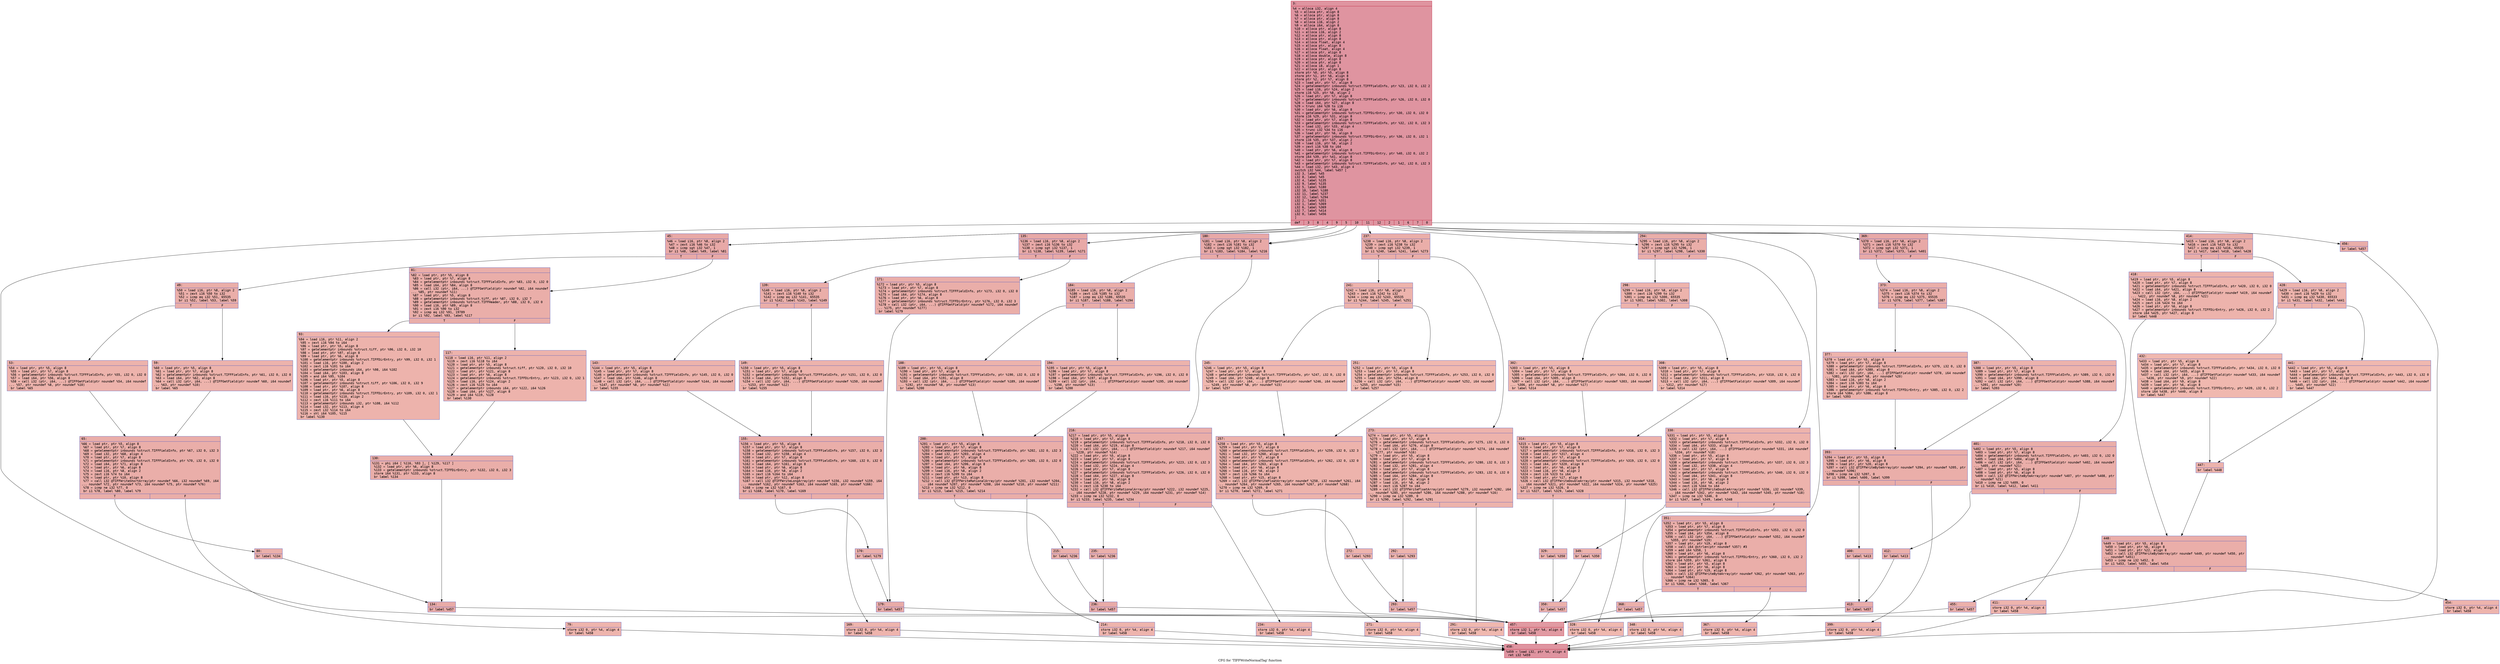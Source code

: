 digraph "CFG for 'TIFFWriteNormalTag' function" {
	label="CFG for 'TIFFWriteNormalTag' function";

	Node0x6000017fc1e0 [shape=record,color="#b70d28ff", style=filled, fillcolor="#b70d2870" fontname="Courier",label="{3:\l|  %4 = alloca i32, align 4\l  %5 = alloca ptr, align 8\l  %6 = alloca ptr, align 8\l  %7 = alloca ptr, align 8\l  %8 = alloca i16, align 2\l  %9 = alloca i64, align 8\l  %10 = alloca ptr, align 8\l  %11 = alloca i16, align 2\l  %12 = alloca ptr, align 8\l  %13 = alloca ptr, align 8\l  %14 = alloca float, align 4\l  %15 = alloca ptr, align 8\l  %16 = alloca float, align 4\l  %17 = alloca ptr, align 8\l  %18 = alloca double, align 8\l  %19 = alloca ptr, align 8\l  %20 = alloca ptr, align 8\l  %21 = alloca i8, align 1\l  %22 = alloca ptr, align 8\l  store ptr %0, ptr %5, align 8\l  store ptr %1, ptr %6, align 8\l  store ptr %2, ptr %7, align 8\l  %23 = load ptr, ptr %7, align 8\l  %24 = getelementptr inbounds %struct.TIFFFieldInfo, ptr %23, i32 0, i32 2\l  %25 = load i16, ptr %24, align 2\l  store i16 %25, ptr %8, align 2\l  %26 = load ptr, ptr %7, align 8\l  %27 = getelementptr inbounds %struct.TIFFFieldInfo, ptr %26, i32 0, i32 0\l  %28 = load i64, ptr %27, align 8\l  %29 = trunc i64 %28 to i16\l  %30 = load ptr, ptr %6, align 8\l  %31 = getelementptr inbounds %struct.TIFFDirEntry, ptr %30, i32 0, i32 0\l  store i16 %29, ptr %31, align 8\l  %32 = load ptr, ptr %7, align 8\l  %33 = getelementptr inbounds %struct.TIFFFieldInfo, ptr %32, i32 0, i32 3\l  %34 = load i32, ptr %33, align 4\l  %35 = trunc i32 %34 to i16\l  %36 = load ptr, ptr %6, align 8\l  %37 = getelementptr inbounds %struct.TIFFDirEntry, ptr %36, i32 0, i32 1\l  store i16 %35, ptr %37, align 2\l  %38 = load i16, ptr %8, align 2\l  %39 = zext i16 %38 to i64\l  %40 = load ptr, ptr %6, align 8\l  %41 = getelementptr inbounds %struct.TIFFDirEntry, ptr %40, i32 0, i32 2\l  store i64 %39, ptr %41, align 8\l  %42 = load ptr, ptr %7, align 8\l  %43 = getelementptr inbounds %struct.TIFFFieldInfo, ptr %42, i32 0, i32 3\l  %44 = load i32, ptr %43, align 4\l  switch i32 %44, label %457 [\l    i32 3, label %45\l    i32 8, label %45\l    i32 4, label %135\l    i32 9, label %135\l    i32 5, label %180\l    i32 10, label %180\l    i32 11, label %237\l    i32 12, label %294\l    i32 2, label %351\l    i32 1, label %369\l    i32 6, label %369\l    i32 7, label %414\l    i32 0, label %456\l  ]\l|{<s0>def|<s1>3|<s2>8|<s3>4|<s4>9|<s5>5|<s6>10|<s7>11|<s8>12|<s9>2|<s10>1|<s11>6|<s12>7|<s13>0}}"];
	Node0x6000017fc1e0:s0 -> Node0x6000017fda90[tooltip="3 -> 457\nProbability 7.14%" ];
	Node0x6000017fc1e0:s1 -> Node0x6000017fc230[tooltip="3 -> 45\nProbability 14.29%" ];
	Node0x6000017fc1e0:s2 -> Node0x6000017fc230[tooltip="3 -> 45\nProbability 14.29%" ];
	Node0x6000017fc1e0:s3 -> Node0x6000017fc5f0[tooltip="3 -> 135\nProbability 14.29%" ];
	Node0x6000017fc1e0:s4 -> Node0x6000017fc5f0[tooltip="3 -> 135\nProbability 14.29%" ];
	Node0x6000017fc1e0:s5 -> Node0x6000017fc8c0[tooltip="3 -> 180\nProbability 14.29%" ];
	Node0x6000017fc1e0:s6 -> Node0x6000017fc8c0[tooltip="3 -> 180\nProbability 14.29%" ];
	Node0x6000017fc1e0:s7 -> Node0x6000017fcc30[tooltip="3 -> 237\nProbability 7.14%" ];
	Node0x6000017fc1e0:s8 -> Node0x6000017fcfa0[tooltip="3 -> 294\nProbability 7.14%" ];
	Node0x6000017fc1e0:s9 -> Node0x6000017fd310[tooltip="3 -> 351\nProbability 7.14%" ];
	Node0x6000017fc1e0:s10 -> Node0x6000017fd400[tooltip="3 -> 369\nProbability 14.29%" ];
	Node0x6000017fc1e0:s11 -> Node0x6000017fd400[tooltip="3 -> 369\nProbability 14.29%" ];
	Node0x6000017fc1e0:s12 -> Node0x6000017fd770[tooltip="3 -> 414\nProbability 7.14%" ];
	Node0x6000017fc1e0:s13 -> Node0x6000017fda40[tooltip="3 -> 456\nProbability 7.14%" ];
	Node0x6000017fc230 [shape=record,color="#3d50c3ff", style=filled, fillcolor="#ca3b3770" fontname="Courier",label="{45:\l|  %46 = load i16, ptr %8, align 2\l  %47 = zext i16 %46 to i32\l  %48 = icmp sgt i32 %47, 1\l  br i1 %48, label %49, label %81\l|{<s0>T|<s1>F}}"];
	Node0x6000017fc230:s0 -> Node0x6000017fc280[tooltip="45 -> 49\nProbability 50.00%" ];
	Node0x6000017fc230:s1 -> Node0x6000017fc460[tooltip="45 -> 81\nProbability 50.00%" ];
	Node0x6000017fc280 [shape=record,color="#3d50c3ff", style=filled, fillcolor="#d0473d70" fontname="Courier",label="{49:\l|  %50 = load i16, ptr %8, align 2\l  %51 = zext i16 %50 to i32\l  %52 = icmp eq i32 %51, 65535\l  br i1 %52, label %53, label %59\l|{<s0>T|<s1>F}}"];
	Node0x6000017fc280:s0 -> Node0x6000017fc2d0[tooltip="49 -> 53\nProbability 50.00%" ];
	Node0x6000017fc280:s1 -> Node0x6000017fc320[tooltip="49 -> 59\nProbability 50.00%" ];
	Node0x6000017fc2d0 [shape=record,color="#3d50c3ff", style=filled, fillcolor="#d6524470" fontname="Courier",label="{53:\l|  %54 = load ptr, ptr %5, align 8\l  %55 = load ptr, ptr %7, align 8\l  %56 = getelementptr inbounds %struct.TIFFFieldInfo, ptr %55, i32 0, i32 0\l  %57 = load i64, ptr %56, align 8\l  %58 = call i32 (ptr, i64, ...) @TIFFGetField(ptr noundef %54, i64 noundef\l... %57, ptr noundef %8, ptr noundef %10)\l  br label %65\l}"];
	Node0x6000017fc2d0 -> Node0x6000017fc370[tooltip="53 -> 65\nProbability 100.00%" ];
	Node0x6000017fc320 [shape=record,color="#3d50c3ff", style=filled, fillcolor="#d6524470" fontname="Courier",label="{59:\l|  %60 = load ptr, ptr %5, align 8\l  %61 = load ptr, ptr %7, align 8\l  %62 = getelementptr inbounds %struct.TIFFFieldInfo, ptr %61, i32 0, i32 0\l  %63 = load i64, ptr %62, align 8\l  %64 = call i32 (ptr, i64, ...) @TIFFGetField(ptr noundef %60, i64 noundef\l... %63, ptr noundef %10)\l  br label %65\l}"];
	Node0x6000017fc320 -> Node0x6000017fc370[tooltip="59 -> 65\nProbability 100.00%" ];
	Node0x6000017fc370 [shape=record,color="#3d50c3ff", style=filled, fillcolor="#d0473d70" fontname="Courier",label="{65:\l|  %66 = load ptr, ptr %5, align 8\l  %67 = load ptr, ptr %7, align 8\l  %68 = getelementptr inbounds %struct.TIFFFieldInfo, ptr %67, i32 0, i32 3\l  %69 = load i32, ptr %68, align 4\l  %70 = load ptr, ptr %7, align 8\l  %71 = getelementptr inbounds %struct.TIFFFieldInfo, ptr %70, i32 0, i32 0\l  %72 = load i64, ptr %71, align 8\l  %73 = load ptr, ptr %6, align 8\l  %74 = load i16, ptr %8, align 2\l  %75 = zext i16 %74 to i64\l  %76 = load ptr, ptr %10, align 8\l  %77 = call i32 @TIFFWriteShortArray(ptr noundef %66, i32 noundef %69, i64\l... noundef %72, ptr noundef %73, i64 noundef %75, ptr noundef %76)\l  %78 = icmp ne i32 %77, 0\l  br i1 %78, label %80, label %79\l|{<s0>T|<s1>F}}"];
	Node0x6000017fc370:s0 -> Node0x6000017fc410[tooltip="65 -> 80\nProbability 62.50%" ];
	Node0x6000017fc370:s1 -> Node0x6000017fc3c0[tooltip="65 -> 79\nProbability 37.50%" ];
	Node0x6000017fc3c0 [shape=record,color="#3d50c3ff", style=filled, fillcolor="#d8564670" fontname="Courier",label="{79:\l|  store i32 0, ptr %4, align 4\l  br label %458\l}"];
	Node0x6000017fc3c0 -> Node0x6000017fdae0[tooltip="79 -> 458\nProbability 100.00%" ];
	Node0x6000017fc410 [shape=record,color="#3d50c3ff", style=filled, fillcolor="#d24b4070" fontname="Courier",label="{80:\l|  br label %134\l}"];
	Node0x6000017fc410 -> Node0x6000017fc5a0[tooltip="80 -> 134\nProbability 100.00%" ];
	Node0x6000017fc460 [shape=record,color="#3d50c3ff", style=filled, fillcolor="#d0473d70" fontname="Courier",label="{81:\l|  %82 = load ptr, ptr %5, align 8\l  %83 = load ptr, ptr %7, align 8\l  %84 = getelementptr inbounds %struct.TIFFFieldInfo, ptr %83, i32 0, i32 0\l  %85 = load i64, ptr %84, align 8\l  %86 = call i32 (ptr, i64, ...) @TIFFGetField(ptr noundef %82, i64 noundef\l... %85, ptr noundef %11)\l  %87 = load ptr, ptr %5, align 8\l  %88 = getelementptr inbounds %struct.tiff, ptr %87, i32 0, i32 7\l  %89 = getelementptr inbounds %struct.TIFFHeader, ptr %88, i32 0, i32 0\l  %90 = load i16, ptr %89, align 8\l  %91 = zext i16 %90 to i32\l  %92 = icmp eq i32 %91, 19789\l  br i1 %92, label %93, label %117\l|{<s0>T|<s1>F}}"];
	Node0x6000017fc460:s0 -> Node0x6000017fc4b0[tooltip="81 -> 93\nProbability 50.00%" ];
	Node0x6000017fc460:s1 -> Node0x6000017fc500[tooltip="81 -> 117\nProbability 50.00%" ];
	Node0x6000017fc4b0 [shape=record,color="#3d50c3ff", style=filled, fillcolor="#d6524470" fontname="Courier",label="{93:\l|  %94 = load i16, ptr %11, align 2\l  %95 = zext i16 %94 to i64\l  %96 = load ptr, ptr %5, align 8\l  %97 = getelementptr inbounds %struct.tiff, ptr %96, i32 0, i32 10\l  %98 = load ptr, ptr %97, align 8\l  %99 = load ptr, ptr %6, align 8\l  %100 = getelementptr inbounds %struct.TIFFDirEntry, ptr %99, i32 0, i32 1\l  %101 = load i16, ptr %100, align 2\l  %102 = zext i16 %101 to i64\l  %103 = getelementptr inbounds i64, ptr %98, i64 %102\l  %104 = load i64, ptr %103, align 8\l  %105 = and i64 %95, %104\l  %106 = load ptr, ptr %5, align 8\l  %107 = getelementptr inbounds %struct.tiff, ptr %106, i32 0, i32 9\l  %108 = load ptr, ptr %107, align 8\l  %109 = load ptr, ptr %6, align 8\l  %110 = getelementptr inbounds %struct.TIFFDirEntry, ptr %109, i32 0, i32 1\l  %111 = load i16, ptr %110, align 2\l  %112 = zext i16 %111 to i64\l  %113 = getelementptr inbounds i32, ptr %108, i64 %112\l  %114 = load i32, ptr %113, align 4\l  %115 = zext i32 %114 to i64\l  %116 = shl i64 %105, %115\l  br label %130\l}"];
	Node0x6000017fc4b0 -> Node0x6000017fc550[tooltip="93 -> 130\nProbability 100.00%" ];
	Node0x6000017fc500 [shape=record,color="#3d50c3ff", style=filled, fillcolor="#d6524470" fontname="Courier",label="{117:\l|  %118 = load i16, ptr %11, align 2\l  %119 = zext i16 %118 to i64\l  %120 = load ptr, ptr %5, align 8\l  %121 = getelementptr inbounds %struct.tiff, ptr %120, i32 0, i32 10\l  %122 = load ptr, ptr %121, align 8\l  %123 = load ptr, ptr %6, align 8\l  %124 = getelementptr inbounds %struct.TIFFDirEntry, ptr %123, i32 0, i32 1\l  %125 = load i16, ptr %124, align 2\l  %126 = zext i16 %125 to i64\l  %127 = getelementptr inbounds i64, ptr %122, i64 %126\l  %128 = load i64, ptr %127, align 8\l  %129 = and i64 %119, %128\l  br label %130\l}"];
	Node0x6000017fc500 -> Node0x6000017fc550[tooltip="117 -> 130\nProbability 100.00%" ];
	Node0x6000017fc550 [shape=record,color="#3d50c3ff", style=filled, fillcolor="#d0473d70" fontname="Courier",label="{130:\l|  %131 = phi i64 [ %116, %93 ], [ %129, %117 ]\l  %132 = load ptr, ptr %6, align 8\l  %133 = getelementptr inbounds %struct.TIFFDirEntry, ptr %132, i32 0, i32 3\l  store i64 %131, ptr %133, align 8\l  br label %134\l}"];
	Node0x6000017fc550 -> Node0x6000017fc5a0[tooltip="130 -> 134\nProbability 100.00%" ];
	Node0x6000017fc5a0 [shape=record,color="#3d50c3ff", style=filled, fillcolor="#cc403a70" fontname="Courier",label="{134:\l|  br label %457\l}"];
	Node0x6000017fc5a0 -> Node0x6000017fda90[tooltip="134 -> 457\nProbability 100.00%" ];
	Node0x6000017fc5f0 [shape=record,color="#3d50c3ff", style=filled, fillcolor="#ca3b3770" fontname="Courier",label="{135:\l|  %136 = load i16, ptr %8, align 2\l  %137 = zext i16 %136 to i32\l  %138 = icmp sgt i32 %137, 1\l  br i1 %138, label %139, label %171\l|{<s0>T|<s1>F}}"];
	Node0x6000017fc5f0:s0 -> Node0x6000017fc640[tooltip="135 -> 139\nProbability 50.00%" ];
	Node0x6000017fc5f0:s1 -> Node0x6000017fc820[tooltip="135 -> 171\nProbability 50.00%" ];
	Node0x6000017fc640 [shape=record,color="#3d50c3ff", style=filled, fillcolor="#d0473d70" fontname="Courier",label="{139:\l|  %140 = load i16, ptr %8, align 2\l  %141 = zext i16 %140 to i32\l  %142 = icmp eq i32 %141, 65535\l  br i1 %142, label %143, label %149\l|{<s0>T|<s1>F}}"];
	Node0x6000017fc640:s0 -> Node0x6000017fc690[tooltip="139 -> 143\nProbability 50.00%" ];
	Node0x6000017fc640:s1 -> Node0x6000017fc6e0[tooltip="139 -> 149\nProbability 50.00%" ];
	Node0x6000017fc690 [shape=record,color="#3d50c3ff", style=filled, fillcolor="#d6524470" fontname="Courier",label="{143:\l|  %144 = load ptr, ptr %5, align 8\l  %145 = load ptr, ptr %7, align 8\l  %146 = getelementptr inbounds %struct.TIFFFieldInfo, ptr %145, i32 0, i32 0\l  %147 = load i64, ptr %146, align 8\l  %148 = call i32 (ptr, i64, ...) @TIFFGetField(ptr noundef %144, i64 noundef\l... %147, ptr noundef %8, ptr noundef %12)\l  br label %155\l}"];
	Node0x6000017fc690 -> Node0x6000017fc730[tooltip="143 -> 155\nProbability 100.00%" ];
	Node0x6000017fc6e0 [shape=record,color="#3d50c3ff", style=filled, fillcolor="#d6524470" fontname="Courier",label="{149:\l|  %150 = load ptr, ptr %5, align 8\l  %151 = load ptr, ptr %7, align 8\l  %152 = getelementptr inbounds %struct.TIFFFieldInfo, ptr %151, i32 0, i32 0\l  %153 = load i64, ptr %152, align 8\l  %154 = call i32 (ptr, i64, ...) @TIFFGetField(ptr noundef %150, i64 noundef\l... %153, ptr noundef %12)\l  br label %155\l}"];
	Node0x6000017fc6e0 -> Node0x6000017fc730[tooltip="149 -> 155\nProbability 100.00%" ];
	Node0x6000017fc730 [shape=record,color="#3d50c3ff", style=filled, fillcolor="#d0473d70" fontname="Courier",label="{155:\l|  %156 = load ptr, ptr %5, align 8\l  %157 = load ptr, ptr %7, align 8\l  %158 = getelementptr inbounds %struct.TIFFFieldInfo, ptr %157, i32 0, i32 3\l  %159 = load i32, ptr %158, align 4\l  %160 = load ptr, ptr %7, align 8\l  %161 = getelementptr inbounds %struct.TIFFFieldInfo, ptr %160, i32 0, i32 0\l  %162 = load i64, ptr %161, align 8\l  %163 = load ptr, ptr %6, align 8\l  %164 = load i16, ptr %8, align 2\l  %165 = zext i16 %164 to i64\l  %166 = load ptr, ptr %12, align 8\l  %167 = call i32 @TIFFWriteLongArray(ptr noundef %156, i32 noundef %159, i64\l... noundef %162, ptr noundef %163, i64 noundef %165, ptr noundef %166)\l  %168 = icmp ne i32 %167, 0\l  br i1 %168, label %170, label %169\l|{<s0>T|<s1>F}}"];
	Node0x6000017fc730:s0 -> Node0x6000017fc7d0[tooltip="155 -> 170\nProbability 62.50%" ];
	Node0x6000017fc730:s1 -> Node0x6000017fc780[tooltip="155 -> 169\nProbability 37.50%" ];
	Node0x6000017fc780 [shape=record,color="#3d50c3ff", style=filled, fillcolor="#d8564670" fontname="Courier",label="{169:\l|  store i32 0, ptr %4, align 4\l  br label %458\l}"];
	Node0x6000017fc780 -> Node0x6000017fdae0[tooltip="169 -> 458\nProbability 100.00%" ];
	Node0x6000017fc7d0 [shape=record,color="#3d50c3ff", style=filled, fillcolor="#d24b4070" fontname="Courier",label="{170:\l|  br label %179\l}"];
	Node0x6000017fc7d0 -> Node0x6000017fc870[tooltip="170 -> 179\nProbability 100.00%" ];
	Node0x6000017fc820 [shape=record,color="#3d50c3ff", style=filled, fillcolor="#d0473d70" fontname="Courier",label="{171:\l|  %172 = load ptr, ptr %5, align 8\l  %173 = load ptr, ptr %7, align 8\l  %174 = getelementptr inbounds %struct.TIFFFieldInfo, ptr %173, i32 0, i32 0\l  %175 = load i64, ptr %174, align 8\l  %176 = load ptr, ptr %6, align 8\l  %177 = getelementptr inbounds %struct.TIFFDirEntry, ptr %176, i32 0, i32 3\l  %178 = call i32 (ptr, i64, ...) @TIFFGetField(ptr noundef %172, i64 noundef\l... %175, ptr noundef %177)\l  br label %179\l}"];
	Node0x6000017fc820 -> Node0x6000017fc870[tooltip="171 -> 179\nProbability 100.00%" ];
	Node0x6000017fc870 [shape=record,color="#3d50c3ff", style=filled, fillcolor="#cc403a70" fontname="Courier",label="{179:\l|  br label %457\l}"];
	Node0x6000017fc870 -> Node0x6000017fda90[tooltip="179 -> 457\nProbability 100.00%" ];
	Node0x6000017fc8c0 [shape=record,color="#3d50c3ff", style=filled, fillcolor="#ca3b3770" fontname="Courier",label="{180:\l|  %181 = load i16, ptr %8, align 2\l  %182 = zext i16 %181 to i32\l  %183 = icmp sgt i32 %182, 1\l  br i1 %183, label %184, label %216\l|{<s0>T|<s1>F}}"];
	Node0x6000017fc8c0:s0 -> Node0x6000017fc910[tooltip="180 -> 184\nProbability 50.00%" ];
	Node0x6000017fc8c0:s1 -> Node0x6000017fcaf0[tooltip="180 -> 216\nProbability 50.00%" ];
	Node0x6000017fc910 [shape=record,color="#3d50c3ff", style=filled, fillcolor="#d0473d70" fontname="Courier",label="{184:\l|  %185 = load i16, ptr %8, align 2\l  %186 = zext i16 %185 to i32\l  %187 = icmp eq i32 %186, 65535\l  br i1 %187, label %188, label %194\l|{<s0>T|<s1>F}}"];
	Node0x6000017fc910:s0 -> Node0x6000017fc960[tooltip="184 -> 188\nProbability 50.00%" ];
	Node0x6000017fc910:s1 -> Node0x6000017fc9b0[tooltip="184 -> 194\nProbability 50.00%" ];
	Node0x6000017fc960 [shape=record,color="#3d50c3ff", style=filled, fillcolor="#d6524470" fontname="Courier",label="{188:\l|  %189 = load ptr, ptr %5, align 8\l  %190 = load ptr, ptr %7, align 8\l  %191 = getelementptr inbounds %struct.TIFFFieldInfo, ptr %190, i32 0, i32 0\l  %192 = load i64, ptr %191, align 8\l  %193 = call i32 (ptr, i64, ...) @TIFFGetField(ptr noundef %189, i64 noundef\l... %192, ptr noundef %8, ptr noundef %13)\l  br label %200\l}"];
	Node0x6000017fc960 -> Node0x6000017fca00[tooltip="188 -> 200\nProbability 100.00%" ];
	Node0x6000017fc9b0 [shape=record,color="#3d50c3ff", style=filled, fillcolor="#d6524470" fontname="Courier",label="{194:\l|  %195 = load ptr, ptr %5, align 8\l  %196 = load ptr, ptr %7, align 8\l  %197 = getelementptr inbounds %struct.TIFFFieldInfo, ptr %196, i32 0, i32 0\l  %198 = load i64, ptr %197, align 8\l  %199 = call i32 (ptr, i64, ...) @TIFFGetField(ptr noundef %195, i64 noundef\l... %198, ptr noundef %13)\l  br label %200\l}"];
	Node0x6000017fc9b0 -> Node0x6000017fca00[tooltip="194 -> 200\nProbability 100.00%" ];
	Node0x6000017fca00 [shape=record,color="#3d50c3ff", style=filled, fillcolor="#d0473d70" fontname="Courier",label="{200:\l|  %201 = load ptr, ptr %5, align 8\l  %202 = load ptr, ptr %7, align 8\l  %203 = getelementptr inbounds %struct.TIFFFieldInfo, ptr %202, i32 0, i32 3\l  %204 = load i32, ptr %203, align 4\l  %205 = load ptr, ptr %7, align 8\l  %206 = getelementptr inbounds %struct.TIFFFieldInfo, ptr %205, i32 0, i32 0\l  %207 = load i64, ptr %206, align 8\l  %208 = load ptr, ptr %6, align 8\l  %209 = load i16, ptr %8, align 2\l  %210 = zext i16 %209 to i64\l  %211 = load ptr, ptr %13, align 8\l  %212 = call i32 @TIFFWriteRationalArray(ptr noundef %201, i32 noundef %204,\l... i64 noundef %207, ptr noundef %208, i64 noundef %210, ptr noundef %211)\l  %213 = icmp ne i32 %212, 0\l  br i1 %213, label %215, label %214\l|{<s0>T|<s1>F}}"];
	Node0x6000017fca00:s0 -> Node0x6000017fcaa0[tooltip="200 -> 215\nProbability 62.50%" ];
	Node0x6000017fca00:s1 -> Node0x6000017fca50[tooltip="200 -> 214\nProbability 37.50%" ];
	Node0x6000017fca50 [shape=record,color="#3d50c3ff", style=filled, fillcolor="#d8564670" fontname="Courier",label="{214:\l|  store i32 0, ptr %4, align 4\l  br label %458\l}"];
	Node0x6000017fca50 -> Node0x6000017fdae0[tooltip="214 -> 458\nProbability 100.00%" ];
	Node0x6000017fcaa0 [shape=record,color="#3d50c3ff", style=filled, fillcolor="#d24b4070" fontname="Courier",label="{215:\l|  br label %236\l}"];
	Node0x6000017fcaa0 -> Node0x6000017fcbe0[tooltip="215 -> 236\nProbability 100.00%" ];
	Node0x6000017fcaf0 [shape=record,color="#3d50c3ff", style=filled, fillcolor="#d0473d70" fontname="Courier",label="{216:\l|  %217 = load ptr, ptr %5, align 8\l  %218 = load ptr, ptr %7, align 8\l  %219 = getelementptr inbounds %struct.TIFFFieldInfo, ptr %218, i32 0, i32 0\l  %220 = load i64, ptr %219, align 8\l  %221 = call i32 (ptr, i64, ...) @TIFFGetField(ptr noundef %217, i64 noundef\l... %220, ptr noundef %14)\l  %222 = load ptr, ptr %5, align 8\l  %223 = load ptr, ptr %7, align 8\l  %224 = getelementptr inbounds %struct.TIFFFieldInfo, ptr %223, i32 0, i32 3\l  %225 = load i32, ptr %224, align 4\l  %226 = load ptr, ptr %7, align 8\l  %227 = getelementptr inbounds %struct.TIFFFieldInfo, ptr %226, i32 0, i32 0\l  %228 = load i64, ptr %227, align 8\l  %229 = load ptr, ptr %6, align 8\l  %230 = load i16, ptr %8, align 2\l  %231 = zext i16 %230 to i64\l  %232 = call i32 @TIFFWriteRationalArray(ptr noundef %222, i32 noundef %225,\l... i64 noundef %228, ptr noundef %229, i64 noundef %231, ptr noundef %14)\l  %233 = icmp ne i32 %232, 0\l  br i1 %233, label %235, label %234\l|{<s0>T|<s1>F}}"];
	Node0x6000017fcaf0:s0 -> Node0x6000017fcb90[tooltip="216 -> 235\nProbability 62.50%" ];
	Node0x6000017fcaf0:s1 -> Node0x6000017fcb40[tooltip="216 -> 234\nProbability 37.50%" ];
	Node0x6000017fcb40 [shape=record,color="#3d50c3ff", style=filled, fillcolor="#d8564670" fontname="Courier",label="{234:\l|  store i32 0, ptr %4, align 4\l  br label %458\l}"];
	Node0x6000017fcb40 -> Node0x6000017fdae0[tooltip="234 -> 458\nProbability 100.00%" ];
	Node0x6000017fcb90 [shape=record,color="#3d50c3ff", style=filled, fillcolor="#d24b4070" fontname="Courier",label="{235:\l|  br label %236\l}"];
	Node0x6000017fcb90 -> Node0x6000017fcbe0[tooltip="235 -> 236\nProbability 100.00%" ];
	Node0x6000017fcbe0 [shape=record,color="#3d50c3ff", style=filled, fillcolor="#cc403a70" fontname="Courier",label="{236:\l|  br label %457\l}"];
	Node0x6000017fcbe0 -> Node0x6000017fda90[tooltip="236 -> 457\nProbability 100.00%" ];
	Node0x6000017fcc30 [shape=record,color="#3d50c3ff", style=filled, fillcolor="#d0473d70" fontname="Courier",label="{237:\l|  %238 = load i16, ptr %8, align 2\l  %239 = zext i16 %238 to i32\l  %240 = icmp sgt i32 %239, 1\l  br i1 %240, label %241, label %273\l|{<s0>T|<s1>F}}"];
	Node0x6000017fcc30:s0 -> Node0x6000017fcc80[tooltip="237 -> 241\nProbability 50.00%" ];
	Node0x6000017fcc30:s1 -> Node0x6000017fce60[tooltip="237 -> 273\nProbability 50.00%" ];
	Node0x6000017fcc80 [shape=record,color="#3d50c3ff", style=filled, fillcolor="#d6524470" fontname="Courier",label="{241:\l|  %242 = load i16, ptr %8, align 2\l  %243 = zext i16 %242 to i32\l  %244 = icmp eq i32 %243, 65535\l  br i1 %244, label %245, label %251\l|{<s0>T|<s1>F}}"];
	Node0x6000017fcc80:s0 -> Node0x6000017fccd0[tooltip="241 -> 245\nProbability 50.00%" ];
	Node0x6000017fcc80:s1 -> Node0x6000017fcd20[tooltip="241 -> 251\nProbability 50.00%" ];
	Node0x6000017fccd0 [shape=record,color="#3d50c3ff", style=filled, fillcolor="#dc5d4a70" fontname="Courier",label="{245:\l|  %246 = load ptr, ptr %5, align 8\l  %247 = load ptr, ptr %7, align 8\l  %248 = getelementptr inbounds %struct.TIFFFieldInfo, ptr %247, i32 0, i32 0\l  %249 = load i64, ptr %248, align 8\l  %250 = call i32 (ptr, i64, ...) @TIFFGetField(ptr noundef %246, i64 noundef\l... %249, ptr noundef %8, ptr noundef %15)\l  br label %257\l}"];
	Node0x6000017fccd0 -> Node0x6000017fcd70[tooltip="245 -> 257\nProbability 100.00%" ];
	Node0x6000017fcd20 [shape=record,color="#3d50c3ff", style=filled, fillcolor="#dc5d4a70" fontname="Courier",label="{251:\l|  %252 = load ptr, ptr %5, align 8\l  %253 = load ptr, ptr %7, align 8\l  %254 = getelementptr inbounds %struct.TIFFFieldInfo, ptr %253, i32 0, i32 0\l  %255 = load i64, ptr %254, align 8\l  %256 = call i32 (ptr, i64, ...) @TIFFGetField(ptr noundef %252, i64 noundef\l... %255, ptr noundef %15)\l  br label %257\l}"];
	Node0x6000017fcd20 -> Node0x6000017fcd70[tooltip="251 -> 257\nProbability 100.00%" ];
	Node0x6000017fcd70 [shape=record,color="#3d50c3ff", style=filled, fillcolor="#d6524470" fontname="Courier",label="{257:\l|  %258 = load ptr, ptr %5, align 8\l  %259 = load ptr, ptr %7, align 8\l  %260 = getelementptr inbounds %struct.TIFFFieldInfo, ptr %259, i32 0, i32 3\l  %261 = load i32, ptr %260, align 4\l  %262 = load ptr, ptr %7, align 8\l  %263 = getelementptr inbounds %struct.TIFFFieldInfo, ptr %262, i32 0, i32 0\l  %264 = load i64, ptr %263, align 8\l  %265 = load ptr, ptr %6, align 8\l  %266 = load i16, ptr %8, align 2\l  %267 = zext i16 %266 to i64\l  %268 = load ptr, ptr %15, align 8\l  %269 = call i32 @TIFFWriteFloatArray(ptr noundef %258, i32 noundef %261, i64\l... noundef %264, ptr noundef %265, i64 noundef %267, ptr noundef %268)\l  %270 = icmp ne i32 %269, 0\l  br i1 %270, label %272, label %271\l|{<s0>T|<s1>F}}"];
	Node0x6000017fcd70:s0 -> Node0x6000017fce10[tooltip="257 -> 272\nProbability 62.50%" ];
	Node0x6000017fcd70:s1 -> Node0x6000017fcdc0[tooltip="257 -> 271\nProbability 37.50%" ];
	Node0x6000017fcdc0 [shape=record,color="#3d50c3ff", style=filled, fillcolor="#dc5d4a70" fontname="Courier",label="{271:\l|  store i32 0, ptr %4, align 4\l  br label %458\l}"];
	Node0x6000017fcdc0 -> Node0x6000017fdae0[tooltip="271 -> 458\nProbability 100.00%" ];
	Node0x6000017fce10 [shape=record,color="#3d50c3ff", style=filled, fillcolor="#d8564670" fontname="Courier",label="{272:\l|  br label %293\l}"];
	Node0x6000017fce10 -> Node0x6000017fcf50[tooltip="272 -> 293\nProbability 100.00%" ];
	Node0x6000017fce60 [shape=record,color="#3d50c3ff", style=filled, fillcolor="#d6524470" fontname="Courier",label="{273:\l|  %274 = load ptr, ptr %5, align 8\l  %275 = load ptr, ptr %7, align 8\l  %276 = getelementptr inbounds %struct.TIFFFieldInfo, ptr %275, i32 0, i32 0\l  %277 = load i64, ptr %276, align 8\l  %278 = call i32 (ptr, i64, ...) @TIFFGetField(ptr noundef %274, i64 noundef\l... %277, ptr noundef %16)\l  %279 = load ptr, ptr %5, align 8\l  %280 = load ptr, ptr %7, align 8\l  %281 = getelementptr inbounds %struct.TIFFFieldInfo, ptr %280, i32 0, i32 3\l  %282 = load i32, ptr %281, align 4\l  %283 = load ptr, ptr %7, align 8\l  %284 = getelementptr inbounds %struct.TIFFFieldInfo, ptr %283, i32 0, i32 0\l  %285 = load i64, ptr %284, align 8\l  %286 = load ptr, ptr %6, align 8\l  %287 = load i16, ptr %8, align 2\l  %288 = zext i16 %287 to i64\l  %289 = call i32 @TIFFWriteFloatArray(ptr noundef %279, i32 noundef %282, i64\l... noundef %285, ptr noundef %286, i64 noundef %288, ptr noundef %16)\l  %290 = icmp ne i32 %289, 0\l  br i1 %290, label %292, label %291\l|{<s0>T|<s1>F}}"];
	Node0x6000017fce60:s0 -> Node0x6000017fcf00[tooltip="273 -> 292\nProbability 62.50%" ];
	Node0x6000017fce60:s1 -> Node0x6000017fceb0[tooltip="273 -> 291\nProbability 37.50%" ];
	Node0x6000017fceb0 [shape=record,color="#3d50c3ff", style=filled, fillcolor="#dc5d4a70" fontname="Courier",label="{291:\l|  store i32 0, ptr %4, align 4\l  br label %458\l}"];
	Node0x6000017fceb0 -> Node0x6000017fdae0[tooltip="291 -> 458\nProbability 100.00%" ];
	Node0x6000017fcf00 [shape=record,color="#3d50c3ff", style=filled, fillcolor="#d8564670" fontname="Courier",label="{292:\l|  br label %293\l}"];
	Node0x6000017fcf00 -> Node0x6000017fcf50[tooltip="292 -> 293\nProbability 100.00%" ];
	Node0x6000017fcf50 [shape=record,color="#3d50c3ff", style=filled, fillcolor="#d24b4070" fontname="Courier",label="{293:\l|  br label %457\l}"];
	Node0x6000017fcf50 -> Node0x6000017fda90[tooltip="293 -> 457\nProbability 100.00%" ];
	Node0x6000017fcfa0 [shape=record,color="#3d50c3ff", style=filled, fillcolor="#d0473d70" fontname="Courier",label="{294:\l|  %295 = load i16, ptr %8, align 2\l  %296 = zext i16 %295 to i32\l  %297 = icmp sgt i32 %296, 1\l  br i1 %297, label %298, label %330\l|{<s0>T|<s1>F}}"];
	Node0x6000017fcfa0:s0 -> Node0x6000017fcff0[tooltip="294 -> 298\nProbability 50.00%" ];
	Node0x6000017fcfa0:s1 -> Node0x6000017fd1d0[tooltip="294 -> 330\nProbability 50.00%" ];
	Node0x6000017fcff0 [shape=record,color="#3d50c3ff", style=filled, fillcolor="#d6524470" fontname="Courier",label="{298:\l|  %299 = load i16, ptr %8, align 2\l  %300 = zext i16 %299 to i32\l  %301 = icmp eq i32 %300, 65535\l  br i1 %301, label %302, label %308\l|{<s0>T|<s1>F}}"];
	Node0x6000017fcff0:s0 -> Node0x6000017fd040[tooltip="298 -> 302\nProbability 50.00%" ];
	Node0x6000017fcff0:s1 -> Node0x6000017fd090[tooltip="298 -> 308\nProbability 50.00%" ];
	Node0x6000017fd040 [shape=record,color="#3d50c3ff", style=filled, fillcolor="#dc5d4a70" fontname="Courier",label="{302:\l|  %303 = load ptr, ptr %5, align 8\l  %304 = load ptr, ptr %7, align 8\l  %305 = getelementptr inbounds %struct.TIFFFieldInfo, ptr %304, i32 0, i32 0\l  %306 = load i64, ptr %305, align 8\l  %307 = call i32 (ptr, i64, ...) @TIFFGetField(ptr noundef %303, i64 noundef\l... %306, ptr noundef %8, ptr noundef %17)\l  br label %314\l}"];
	Node0x6000017fd040 -> Node0x6000017fd0e0[tooltip="302 -> 314\nProbability 100.00%" ];
	Node0x6000017fd090 [shape=record,color="#3d50c3ff", style=filled, fillcolor="#dc5d4a70" fontname="Courier",label="{308:\l|  %309 = load ptr, ptr %5, align 8\l  %310 = load ptr, ptr %7, align 8\l  %311 = getelementptr inbounds %struct.TIFFFieldInfo, ptr %310, i32 0, i32 0\l  %312 = load i64, ptr %311, align 8\l  %313 = call i32 (ptr, i64, ...) @TIFFGetField(ptr noundef %309, i64 noundef\l... %312, ptr noundef %17)\l  br label %314\l}"];
	Node0x6000017fd090 -> Node0x6000017fd0e0[tooltip="308 -> 314\nProbability 100.00%" ];
	Node0x6000017fd0e0 [shape=record,color="#3d50c3ff", style=filled, fillcolor="#d6524470" fontname="Courier",label="{314:\l|  %315 = load ptr, ptr %5, align 8\l  %316 = load ptr, ptr %7, align 8\l  %317 = getelementptr inbounds %struct.TIFFFieldInfo, ptr %316, i32 0, i32 3\l  %318 = load i32, ptr %317, align 4\l  %319 = load ptr, ptr %7, align 8\l  %320 = getelementptr inbounds %struct.TIFFFieldInfo, ptr %319, i32 0, i32 0\l  %321 = load i64, ptr %320, align 8\l  %322 = load ptr, ptr %6, align 8\l  %323 = load i16, ptr %8, align 2\l  %324 = zext i16 %323 to i64\l  %325 = load ptr, ptr %17, align 8\l  %326 = call i32 @TIFFWriteDoubleArray(ptr noundef %315, i32 noundef %318,\l... i64 noundef %321, ptr noundef %322, i64 noundef %324, ptr noundef %325)\l  %327 = icmp ne i32 %326, 0\l  br i1 %327, label %329, label %328\l|{<s0>T|<s1>F}}"];
	Node0x6000017fd0e0:s0 -> Node0x6000017fd180[tooltip="314 -> 329\nProbability 62.50%" ];
	Node0x6000017fd0e0:s1 -> Node0x6000017fd130[tooltip="314 -> 328\nProbability 37.50%" ];
	Node0x6000017fd130 [shape=record,color="#3d50c3ff", style=filled, fillcolor="#dc5d4a70" fontname="Courier",label="{328:\l|  store i32 0, ptr %4, align 4\l  br label %458\l}"];
	Node0x6000017fd130 -> Node0x6000017fdae0[tooltip="328 -> 458\nProbability 100.00%" ];
	Node0x6000017fd180 [shape=record,color="#3d50c3ff", style=filled, fillcolor="#d8564670" fontname="Courier",label="{329:\l|  br label %350\l}"];
	Node0x6000017fd180 -> Node0x6000017fd2c0[tooltip="329 -> 350\nProbability 100.00%" ];
	Node0x6000017fd1d0 [shape=record,color="#3d50c3ff", style=filled, fillcolor="#d6524470" fontname="Courier",label="{330:\l|  %331 = load ptr, ptr %5, align 8\l  %332 = load ptr, ptr %7, align 8\l  %333 = getelementptr inbounds %struct.TIFFFieldInfo, ptr %332, i32 0, i32 0\l  %334 = load i64, ptr %333, align 8\l  %335 = call i32 (ptr, i64, ...) @TIFFGetField(ptr noundef %331, i64 noundef\l... %334, ptr noundef %18)\l  %336 = load ptr, ptr %5, align 8\l  %337 = load ptr, ptr %7, align 8\l  %338 = getelementptr inbounds %struct.TIFFFieldInfo, ptr %337, i32 0, i32 3\l  %339 = load i32, ptr %338, align 4\l  %340 = load ptr, ptr %7, align 8\l  %341 = getelementptr inbounds %struct.TIFFFieldInfo, ptr %340, i32 0, i32 0\l  %342 = load i64, ptr %341, align 8\l  %343 = load ptr, ptr %6, align 8\l  %344 = load i16, ptr %8, align 2\l  %345 = zext i16 %344 to i64\l  %346 = call i32 @TIFFWriteDoubleArray(ptr noundef %336, i32 noundef %339,\l... i64 noundef %342, ptr noundef %343, i64 noundef %345, ptr noundef %18)\l  %347 = icmp ne i32 %346, 0\l  br i1 %347, label %349, label %348\l|{<s0>T|<s1>F}}"];
	Node0x6000017fd1d0:s0 -> Node0x6000017fd270[tooltip="330 -> 349\nProbability 62.50%" ];
	Node0x6000017fd1d0:s1 -> Node0x6000017fd220[tooltip="330 -> 348\nProbability 37.50%" ];
	Node0x6000017fd220 [shape=record,color="#3d50c3ff", style=filled, fillcolor="#dc5d4a70" fontname="Courier",label="{348:\l|  store i32 0, ptr %4, align 4\l  br label %458\l}"];
	Node0x6000017fd220 -> Node0x6000017fdae0[tooltip="348 -> 458\nProbability 100.00%" ];
	Node0x6000017fd270 [shape=record,color="#3d50c3ff", style=filled, fillcolor="#d8564670" fontname="Courier",label="{349:\l|  br label %350\l}"];
	Node0x6000017fd270 -> Node0x6000017fd2c0[tooltip="349 -> 350\nProbability 100.00%" ];
	Node0x6000017fd2c0 [shape=record,color="#3d50c3ff", style=filled, fillcolor="#d24b4070" fontname="Courier",label="{350:\l|  br label %457\l}"];
	Node0x6000017fd2c0 -> Node0x6000017fda90[tooltip="350 -> 457\nProbability 100.00%" ];
	Node0x6000017fd310 [shape=record,color="#3d50c3ff", style=filled, fillcolor="#d0473d70" fontname="Courier",label="{351:\l|  %352 = load ptr, ptr %5, align 8\l  %353 = load ptr, ptr %7, align 8\l  %354 = getelementptr inbounds %struct.TIFFFieldInfo, ptr %353, i32 0, i32 0\l  %355 = load i64, ptr %354, align 8\l  %356 = call i32 (ptr, i64, ...) @TIFFGetField(ptr noundef %352, i64 noundef\l... %355, ptr noundef %19)\l  %357 = load ptr, ptr %19, align 8\l  %358 = call i64 @strlen(ptr noundef %357) #3\l  %359 = add i64 %358, 1\l  %360 = load ptr, ptr %6, align 8\l  %361 = getelementptr inbounds %struct.TIFFDirEntry, ptr %360, i32 0, i32 2\l  store i64 %359, ptr %361, align 8\l  %362 = load ptr, ptr %5, align 8\l  %363 = load ptr, ptr %6, align 8\l  %364 = load ptr, ptr %19, align 8\l  %365 = call i32 @TIFFWriteByteArray(ptr noundef %362, ptr noundef %363, ptr\l... noundef %364)\l  %366 = icmp ne i32 %365, 0\l  br i1 %366, label %368, label %367\l|{<s0>T|<s1>F}}"];
	Node0x6000017fd310:s0 -> Node0x6000017fd3b0[tooltip="351 -> 368\nProbability 62.50%" ];
	Node0x6000017fd310:s1 -> Node0x6000017fd360[tooltip="351 -> 367\nProbability 37.50%" ];
	Node0x6000017fd360 [shape=record,color="#3d50c3ff", style=filled, fillcolor="#d8564670" fontname="Courier",label="{367:\l|  store i32 0, ptr %4, align 4\l  br label %458\l}"];
	Node0x6000017fd360 -> Node0x6000017fdae0[tooltip="367 -> 458\nProbability 100.00%" ];
	Node0x6000017fd3b0 [shape=record,color="#3d50c3ff", style=filled, fillcolor="#d24b4070" fontname="Courier",label="{368:\l|  br label %457\l}"];
	Node0x6000017fd3b0 -> Node0x6000017fda90[tooltip="368 -> 457\nProbability 100.00%" ];
	Node0x6000017fd400 [shape=record,color="#3d50c3ff", style=filled, fillcolor="#ca3b3770" fontname="Courier",label="{369:\l|  %370 = load i16, ptr %8, align 2\l  %371 = zext i16 %370 to i32\l  %372 = icmp sgt i32 %371, 1\l  br i1 %372, label %373, label %401\l|{<s0>T|<s1>F}}"];
	Node0x6000017fd400:s0 -> Node0x6000017fd450[tooltip="369 -> 373\nProbability 50.00%" ];
	Node0x6000017fd400:s1 -> Node0x6000017fd630[tooltip="369 -> 401\nProbability 50.00%" ];
	Node0x6000017fd450 [shape=record,color="#3d50c3ff", style=filled, fillcolor="#d0473d70" fontname="Courier",label="{373:\l|  %374 = load i16, ptr %8, align 2\l  %375 = zext i16 %374 to i32\l  %376 = icmp eq i32 %375, 65535\l  br i1 %376, label %377, label %387\l|{<s0>T|<s1>F}}"];
	Node0x6000017fd450:s0 -> Node0x6000017fd4a0[tooltip="373 -> 377\nProbability 50.00%" ];
	Node0x6000017fd450:s1 -> Node0x6000017fd4f0[tooltip="373 -> 387\nProbability 50.00%" ];
	Node0x6000017fd4a0 [shape=record,color="#3d50c3ff", style=filled, fillcolor="#d6524470" fontname="Courier",label="{377:\l|  %378 = load ptr, ptr %5, align 8\l  %379 = load ptr, ptr %7, align 8\l  %380 = getelementptr inbounds %struct.TIFFFieldInfo, ptr %379, i32 0, i32 0\l  %381 = load i64, ptr %380, align 8\l  %382 = call i32 (ptr, i64, ...) @TIFFGetField(ptr noundef %378, i64 noundef\l... %381, ptr noundef %8, ptr noundef %20)\l  %383 = load i16, ptr %8, align 2\l  %384 = zext i16 %383 to i64\l  %385 = load ptr, ptr %6, align 8\l  %386 = getelementptr inbounds %struct.TIFFDirEntry, ptr %385, i32 0, i32 2\l  store i64 %384, ptr %386, align 8\l  br label %393\l}"];
	Node0x6000017fd4a0 -> Node0x6000017fd540[tooltip="377 -> 393\nProbability 100.00%" ];
	Node0x6000017fd4f0 [shape=record,color="#3d50c3ff", style=filled, fillcolor="#d6524470" fontname="Courier",label="{387:\l|  %388 = load ptr, ptr %5, align 8\l  %389 = load ptr, ptr %7, align 8\l  %390 = getelementptr inbounds %struct.TIFFFieldInfo, ptr %389, i32 0, i32 0\l  %391 = load i64, ptr %390, align 8\l  %392 = call i32 (ptr, i64, ...) @TIFFGetField(ptr noundef %388, i64 noundef\l... %391, ptr noundef %20)\l  br label %393\l}"];
	Node0x6000017fd4f0 -> Node0x6000017fd540[tooltip="387 -> 393\nProbability 100.00%" ];
	Node0x6000017fd540 [shape=record,color="#3d50c3ff", style=filled, fillcolor="#d0473d70" fontname="Courier",label="{393:\l|  %394 = load ptr, ptr %5, align 8\l  %395 = load ptr, ptr %6, align 8\l  %396 = load ptr, ptr %20, align 8\l  %397 = call i32 @TIFFWriteByteArray(ptr noundef %394, ptr noundef %395, ptr\l... noundef %396)\l  %398 = icmp ne i32 %397, 0\l  br i1 %398, label %400, label %399\l|{<s0>T|<s1>F}}"];
	Node0x6000017fd540:s0 -> Node0x6000017fd5e0[tooltip="393 -> 400\nProbability 62.50%" ];
	Node0x6000017fd540:s1 -> Node0x6000017fd590[tooltip="393 -> 399\nProbability 37.50%" ];
	Node0x6000017fd590 [shape=record,color="#3d50c3ff", style=filled, fillcolor="#d8564670" fontname="Courier",label="{399:\l|  store i32 0, ptr %4, align 4\l  br label %458\l}"];
	Node0x6000017fd590 -> Node0x6000017fdae0[tooltip="399 -> 458\nProbability 100.00%" ];
	Node0x6000017fd5e0 [shape=record,color="#3d50c3ff", style=filled, fillcolor="#d24b4070" fontname="Courier",label="{400:\l|  br label %413\l}"];
	Node0x6000017fd5e0 -> Node0x6000017fd720[tooltip="400 -> 413\nProbability 100.00%" ];
	Node0x6000017fd630 [shape=record,color="#3d50c3ff", style=filled, fillcolor="#d0473d70" fontname="Courier",label="{401:\l|  %402 = load ptr, ptr %5, align 8\l  %403 = load ptr, ptr %7, align 8\l  %404 = getelementptr inbounds %struct.TIFFFieldInfo, ptr %403, i32 0, i32 0\l  %405 = load i64, ptr %404, align 8\l  %406 = call i32 (ptr, i64, ...) @TIFFGetField(ptr noundef %402, i64 noundef\l... %405, ptr noundef %21)\l  %407 = load ptr, ptr %5, align 8\l  %408 = load ptr, ptr %6, align 8\l  %409 = call i32 @TIFFWriteByteArray(ptr noundef %407, ptr noundef %408, ptr\l... noundef %21)\l  %410 = icmp ne i32 %409, 0\l  br i1 %410, label %412, label %411\l|{<s0>T|<s1>F}}"];
	Node0x6000017fd630:s0 -> Node0x6000017fd6d0[tooltip="401 -> 412\nProbability 62.50%" ];
	Node0x6000017fd630:s1 -> Node0x6000017fd680[tooltip="401 -> 411\nProbability 37.50%" ];
	Node0x6000017fd680 [shape=record,color="#3d50c3ff", style=filled, fillcolor="#d8564670" fontname="Courier",label="{411:\l|  store i32 0, ptr %4, align 4\l  br label %458\l}"];
	Node0x6000017fd680 -> Node0x6000017fdae0[tooltip="411 -> 458\nProbability 100.00%" ];
	Node0x6000017fd6d0 [shape=record,color="#3d50c3ff", style=filled, fillcolor="#d24b4070" fontname="Courier",label="{412:\l|  br label %413\l}"];
	Node0x6000017fd6d0 -> Node0x6000017fd720[tooltip="412 -> 413\nProbability 100.00%" ];
	Node0x6000017fd720 [shape=record,color="#3d50c3ff", style=filled, fillcolor="#cc403a70" fontname="Courier",label="{413:\l|  br label %457\l}"];
	Node0x6000017fd720 -> Node0x6000017fda90[tooltip="413 -> 457\nProbability 100.00%" ];
	Node0x6000017fd770 [shape=record,color="#3d50c3ff", style=filled, fillcolor="#d0473d70" fontname="Courier",label="{414:\l|  %415 = load i16, ptr %8, align 2\l  %416 = zext i16 %415 to i32\l  %417 = icmp eq i32 %416, 65535\l  br i1 %417, label %418, label %428\l|{<s0>T|<s1>F}}"];
	Node0x6000017fd770:s0 -> Node0x6000017fd7c0[tooltip="414 -> 418\nProbability 50.00%" ];
	Node0x6000017fd770:s1 -> Node0x6000017fd810[tooltip="414 -> 428\nProbability 50.00%" ];
	Node0x6000017fd7c0 [shape=record,color="#3d50c3ff", style=filled, fillcolor="#d6524470" fontname="Courier",label="{418:\l|  %419 = load ptr, ptr %5, align 8\l  %420 = load ptr, ptr %7, align 8\l  %421 = getelementptr inbounds %struct.TIFFFieldInfo, ptr %420, i32 0, i32 0\l  %422 = load i64, ptr %421, align 8\l  %423 = call i32 (ptr, i64, ...) @TIFFGetField(ptr noundef %419, i64 noundef\l... %422, ptr noundef %8, ptr noundef %22)\l  %424 = load i16, ptr %8, align 2\l  %425 = zext i16 %424 to i64\l  %426 = load ptr, ptr %6, align 8\l  %427 = getelementptr inbounds %struct.TIFFDirEntry, ptr %426, i32 0, i32 2\l  store i64 %425, ptr %427, align 8\l  br label %448\l}"];
	Node0x6000017fd7c0 -> Node0x6000017fd950[tooltip="418 -> 448\nProbability 100.00%" ];
	Node0x6000017fd810 [shape=record,color="#3d50c3ff", style=filled, fillcolor="#d6524470" fontname="Courier",label="{428:\l|  %429 = load i16, ptr %8, align 2\l  %430 = zext i16 %429 to i32\l  %431 = icmp eq i32 %430, 65533\l  br i1 %431, label %432, label %441\l|{<s0>T|<s1>F}}"];
	Node0x6000017fd810:s0 -> Node0x6000017fd860[tooltip="428 -> 432\nProbability 50.00%" ];
	Node0x6000017fd810:s1 -> Node0x6000017fd8b0[tooltip="428 -> 441\nProbability 50.00%" ];
	Node0x6000017fd860 [shape=record,color="#3d50c3ff", style=filled, fillcolor="#dc5d4a70" fontname="Courier",label="{432:\l|  %433 = load ptr, ptr %5, align 8\l  %434 = load ptr, ptr %7, align 8\l  %435 = getelementptr inbounds %struct.TIFFFieldInfo, ptr %434, i32 0, i32 0\l  %436 = load i64, ptr %435, align 8\l  %437 = call i32 (ptr, i64, ...) @TIFFGetField(ptr noundef %433, i64 noundef\l... %436, ptr noundef %9, ptr noundef %22)\l  %438 = load i64, ptr %9, align 8\l  %439 = load ptr, ptr %6, align 8\l  %440 = getelementptr inbounds %struct.TIFFDirEntry, ptr %439, i32 0, i32 2\l  store i64 %438, ptr %440, align 8\l  br label %447\l}"];
	Node0x6000017fd860 -> Node0x6000017fd900[tooltip="432 -> 447\nProbability 100.00%" ];
	Node0x6000017fd8b0 [shape=record,color="#3d50c3ff", style=filled, fillcolor="#dc5d4a70" fontname="Courier",label="{441:\l|  %442 = load ptr, ptr %5, align 8\l  %443 = load ptr, ptr %7, align 8\l  %444 = getelementptr inbounds %struct.TIFFFieldInfo, ptr %443, i32 0, i32 0\l  %445 = load i64, ptr %444, align 8\l  %446 = call i32 (ptr, i64, ...) @TIFFGetField(ptr noundef %442, i64 noundef\l... %445, ptr noundef %22)\l  br label %447\l}"];
	Node0x6000017fd8b0 -> Node0x6000017fd900[tooltip="441 -> 447\nProbability 100.00%" ];
	Node0x6000017fd900 [shape=record,color="#3d50c3ff", style=filled, fillcolor="#d6524470" fontname="Courier",label="{447:\l|  br label %448\l}"];
	Node0x6000017fd900 -> Node0x6000017fd950[tooltip="447 -> 448\nProbability 100.00%" ];
	Node0x6000017fd950 [shape=record,color="#3d50c3ff", style=filled, fillcolor="#d0473d70" fontname="Courier",label="{448:\l|  %449 = load ptr, ptr %5, align 8\l  %450 = load ptr, ptr %6, align 8\l  %451 = load ptr, ptr %22, align 8\l  %452 = call i32 @TIFFWriteByteArray(ptr noundef %449, ptr noundef %450, ptr\l... noundef %451)\l  %453 = icmp ne i32 %452, 0\l  br i1 %453, label %455, label %454\l|{<s0>T|<s1>F}}"];
	Node0x6000017fd950:s0 -> Node0x6000017fd9f0[tooltip="448 -> 455\nProbability 62.50%" ];
	Node0x6000017fd950:s1 -> Node0x6000017fd9a0[tooltip="448 -> 454\nProbability 37.50%" ];
	Node0x6000017fd9a0 [shape=record,color="#3d50c3ff", style=filled, fillcolor="#d8564670" fontname="Courier",label="{454:\l|  store i32 0, ptr %4, align 4\l  br label %458\l}"];
	Node0x6000017fd9a0 -> Node0x6000017fdae0[tooltip="454 -> 458\nProbability 100.00%" ];
	Node0x6000017fd9f0 [shape=record,color="#3d50c3ff", style=filled, fillcolor="#d24b4070" fontname="Courier",label="{455:\l|  br label %457\l}"];
	Node0x6000017fd9f0 -> Node0x6000017fda90[tooltip="455 -> 457\nProbability 100.00%" ];
	Node0x6000017fda40 [shape=record,color="#3d50c3ff", style=filled, fillcolor="#d0473d70" fontname="Courier",label="{456:\l|  br label %457\l}"];
	Node0x6000017fda40 -> Node0x6000017fda90[tooltip="456 -> 457\nProbability 100.00%" ];
	Node0x6000017fda90 [shape=record,color="#b70d28ff", style=filled, fillcolor="#bb1b2c70" fontname="Courier",label="{457:\l|  store i32 1, ptr %4, align 4\l  br label %458\l}"];
	Node0x6000017fda90 -> Node0x6000017fdae0[tooltip="457 -> 458\nProbability 100.00%" ];
	Node0x6000017fdae0 [shape=record,color="#b70d28ff", style=filled, fillcolor="#b70d2870" fontname="Courier",label="{458:\l|  %459 = load i32, ptr %4, align 4\l  ret i32 %459\l}"];
}
